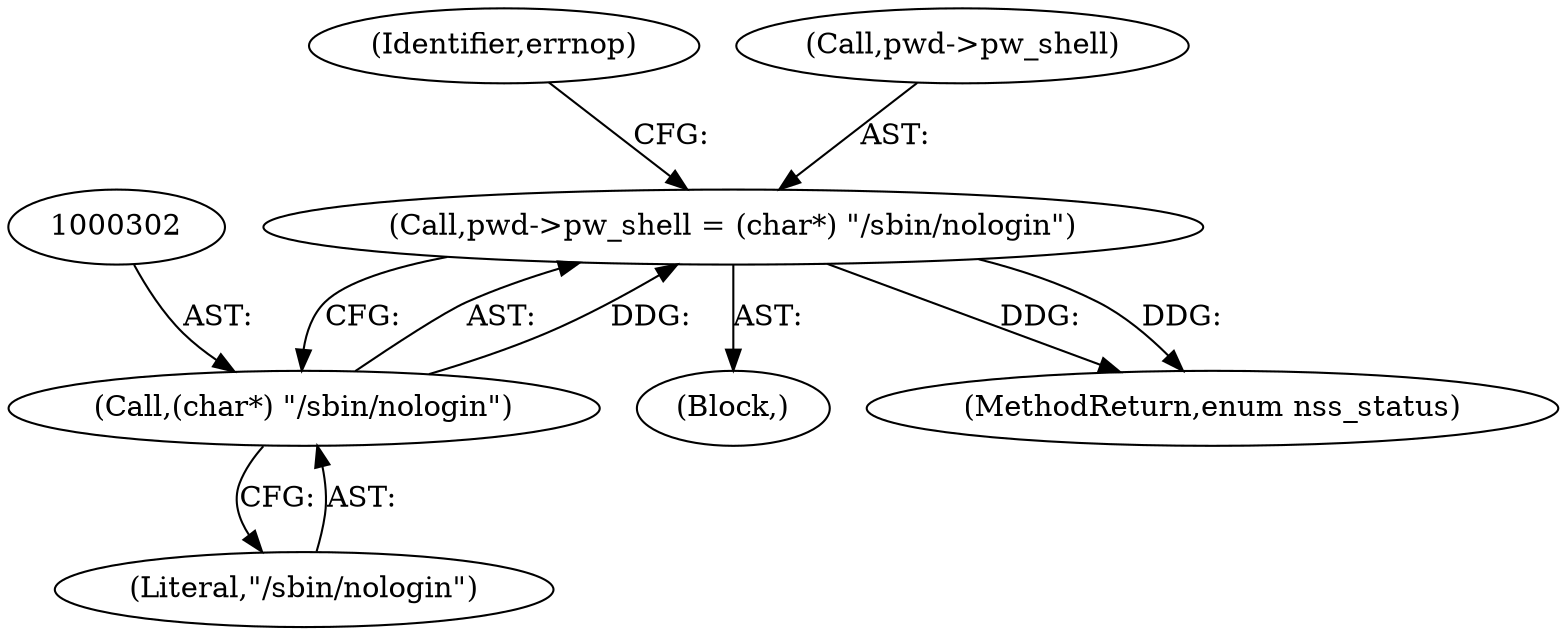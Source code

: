 digraph "0_systemd_cb31827d62066a04b02111df3052949fda4b6888_0@pointer" {
"1000297" [label="(Call,pwd->pw_shell = (char*) \"/sbin/nologin\")"];
"1000301" [label="(Call,(char*) \"/sbin/nologin\")"];
"1000109" [label="(Block,)"];
"1000297" [label="(Call,pwd->pw_shell = (char*) \"/sbin/nologin\")"];
"1000303" [label="(Literal,\"/sbin/nologin\")"];
"1000325" [label="(MethodReturn,enum nss_status)"];
"1000301" [label="(Call,(char*) \"/sbin/nologin\")"];
"1000306" [label="(Identifier,errnop)"];
"1000298" [label="(Call,pwd->pw_shell)"];
"1000297" -> "1000109"  [label="AST: "];
"1000297" -> "1000301"  [label="CFG: "];
"1000298" -> "1000297"  [label="AST: "];
"1000301" -> "1000297"  [label="AST: "];
"1000306" -> "1000297"  [label="CFG: "];
"1000297" -> "1000325"  [label="DDG: "];
"1000297" -> "1000325"  [label="DDG: "];
"1000301" -> "1000297"  [label="DDG: "];
"1000301" -> "1000303"  [label="CFG: "];
"1000302" -> "1000301"  [label="AST: "];
"1000303" -> "1000301"  [label="AST: "];
}
